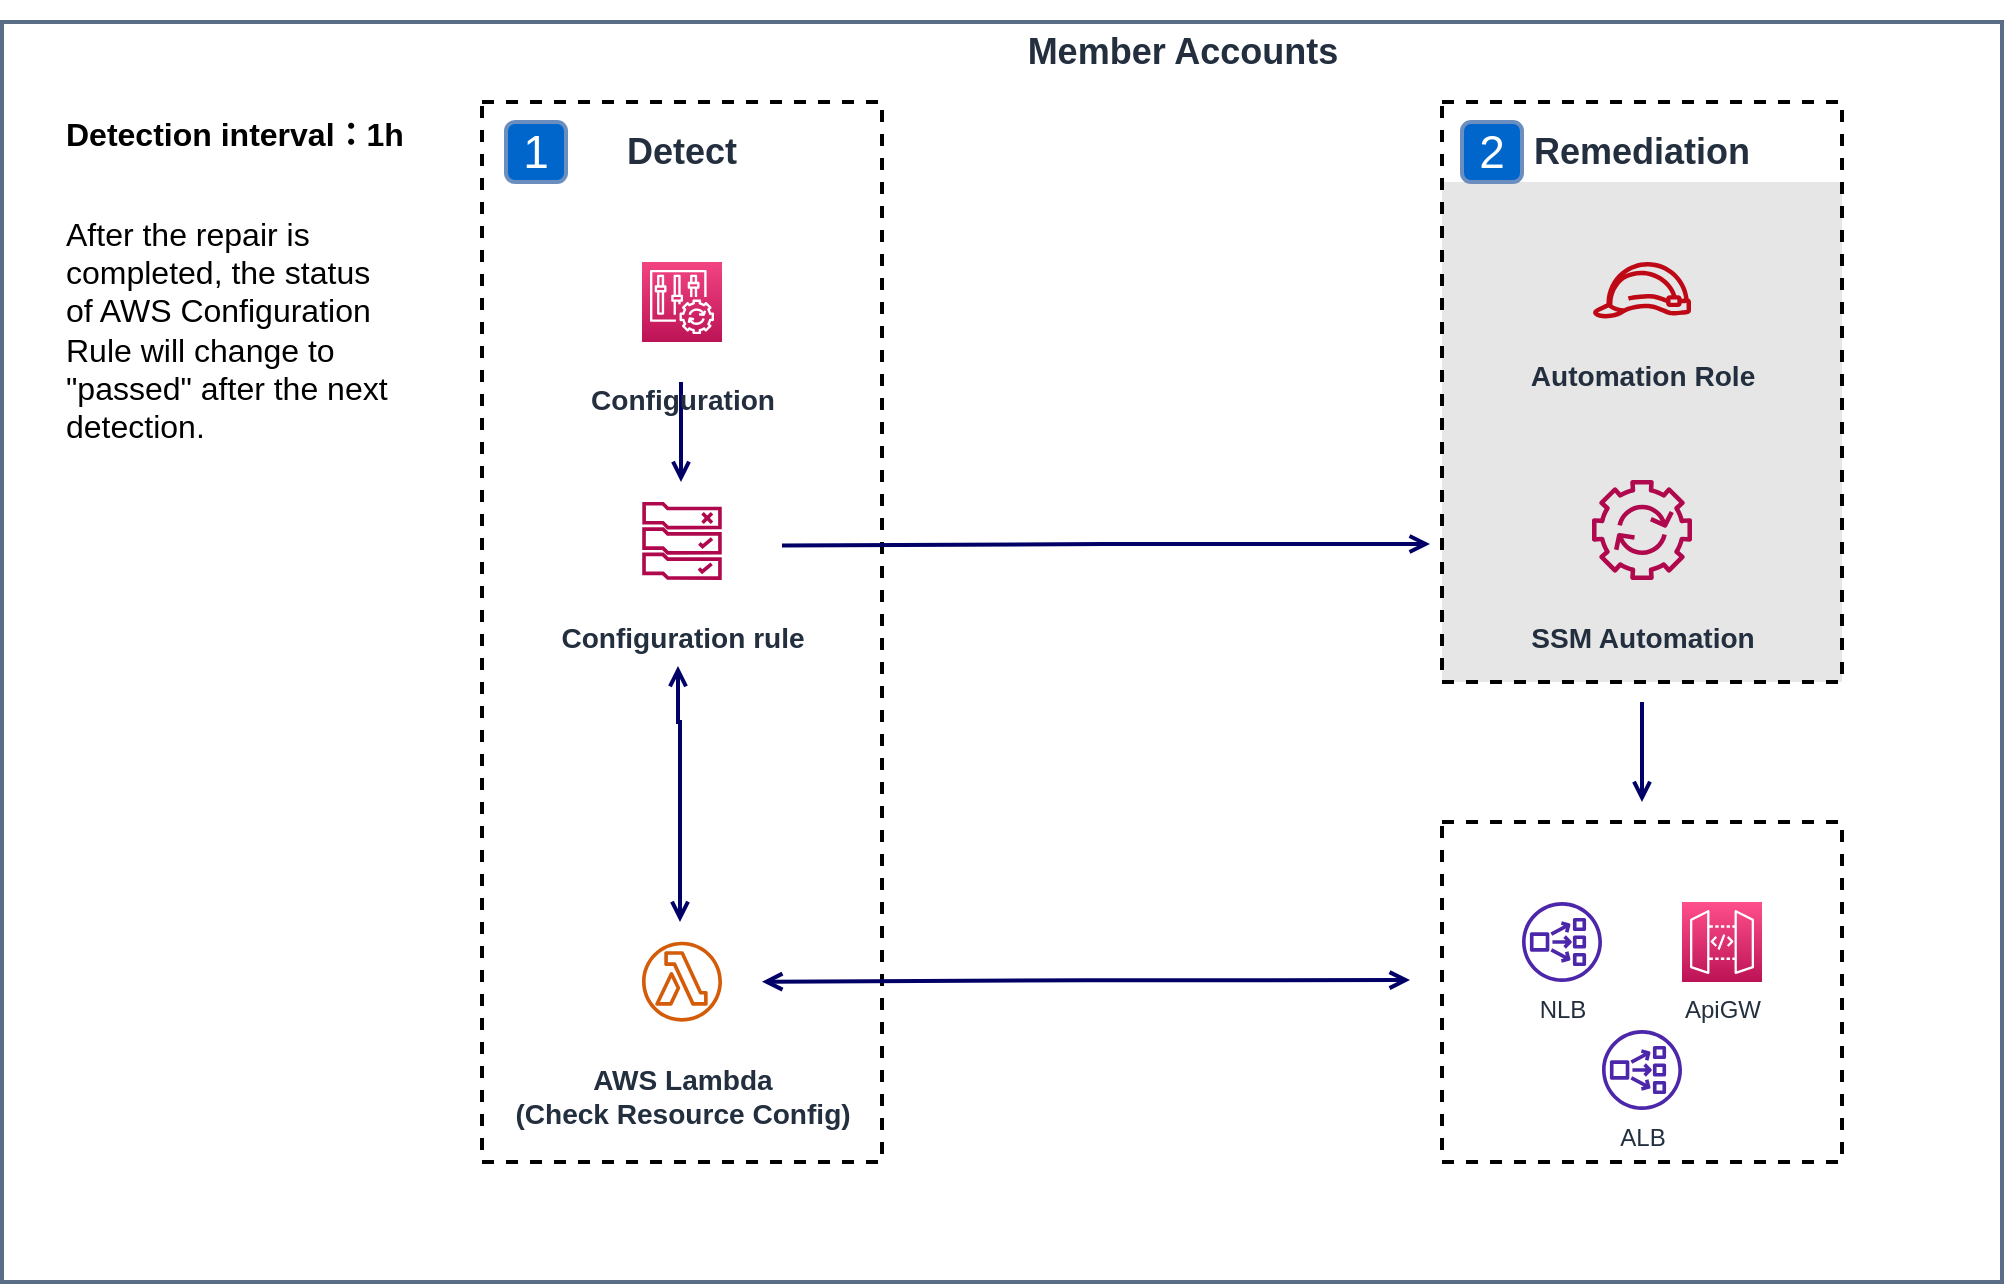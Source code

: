 <mxfile version="16.1.0" type="github">
  <diagram id="wK-yXuyg6ko_bYqxtgu8" name="Page-1">
    <mxGraphModel dx="2380" dy="1072" grid="1" gridSize="10" guides="1" tooltips="1" connect="1" arrows="1" fold="1" page="1" pageScale="1" pageWidth="827" pageHeight="1169" math="0" shadow="0">
      <root>
        <mxCell id="0" />
        <mxCell id="1" parent="0" />
        <mxCell id="b12nW1j8Qad7O9ZehorL-42" value="" style="fillColor=default;strokeColor=#5A6C86;verticalAlign=top;fontStyle=0;fontColor=default;strokeWidth=2;" parent="1" vertex="1">
          <mxGeometry x="-640" y="40" width="1000" height="630" as="geometry" />
        </mxCell>
        <mxCell id="b12nW1j8Qad7O9ZehorL-43" value="" style="rounded=0;whiteSpace=wrap;html=1;dashed=0;sketch=0;pointerEvents=1;fontFamily=Helvetica;fontSize=12;fontColor=#232F3E;fillColor=#E6E6E6;gradientColor=none;strokeColor=none;" parent="1" vertex="1">
          <mxGeometry x="80" y="120" width="200" height="250" as="geometry" />
        </mxCell>
        <mxCell id="b12nW1j8Qad7O9ZehorL-44" value="" style="rounded=0;whiteSpace=wrap;html=1;strokeWidth=2;fillColor=none;dashed=1;" parent="1" vertex="1">
          <mxGeometry x="-400" y="80" width="200" height="530" as="geometry" />
        </mxCell>
        <mxCell id="b12nW1j8Qad7O9ZehorL-45" value="" style="rounded=0;whiteSpace=wrap;html=1;strokeWidth=2;fillColor=none;dashed=1;" parent="1" vertex="1">
          <mxGeometry x="80" y="440" width="200" height="170" as="geometry" />
        </mxCell>
        <mxCell id="b12nW1j8Qad7O9ZehorL-46" value="&lt;font color=&quot;#ffffff&quot; style=&quot;font-size: 23px&quot;&gt;1&lt;/font&gt;" style="rounded=1;whiteSpace=wrap;html=1;strokeWidth=2;fillColor=#0066CC;gradientColor=none;strokeColor=#6c8ebf;aspect=fixed;" parent="1" vertex="1">
          <mxGeometry x="-388" y="90" width="30" height="30" as="geometry" />
        </mxCell>
        <mxCell id="b12nW1j8Qad7O9ZehorL-48" value="" style="rounded=0;whiteSpace=wrap;html=1;strokeWidth=2;fillColor=none;dashed=1;" parent="1" vertex="1">
          <mxGeometry x="80" y="80" width="200" height="290" as="geometry" />
        </mxCell>
        <mxCell id="b12nW1j8Qad7O9ZehorL-53" value="&lt;font color=&quot;#ffffff&quot; style=&quot;font-size: 23px&quot;&gt;2&lt;/font&gt;" style="rounded=1;whiteSpace=wrap;html=1;strokeWidth=2;fillColor=#0066CC;gradientColor=none;strokeColor=#6c8ebf;aspect=fixed;" parent="1" vertex="1">
          <mxGeometry x="90" y="90" width="30" height="30" as="geometry" />
        </mxCell>
        <mxCell id="b12nW1j8Qad7O9ZehorL-54" value="&lt;h2&gt;Detect&lt;/h2&gt;" style="text;html=1;strokeColor=none;fillColor=none;align=center;verticalAlign=middle;whiteSpace=wrap;rounded=0;dashed=0;sketch=0;pointerEvents=1;fontFamily=Helvetica;fontSize=12;fontColor=#232F3E;" parent="1" vertex="1">
          <mxGeometry x="-330" y="90" width="60" height="30" as="geometry" />
        </mxCell>
        <mxCell id="b12nW1j8Qad7O9ZehorL-56" value="&lt;h2&gt;Remediation&lt;/h2&gt;" style="text;html=1;strokeColor=none;fillColor=none;align=center;verticalAlign=middle;whiteSpace=wrap;rounded=0;dashed=0;sketch=0;pointerEvents=1;fontFamily=Helvetica;fontSize=12;fontColor=#232F3E;" parent="1" vertex="1">
          <mxGeometry x="150" y="90" width="60" height="30" as="geometry" />
        </mxCell>
        <mxCell id="b12nW1j8Qad7O9ZehorL-58" value="&lt;h3&gt;AWS Lambda&lt;br&gt;(Check Resource Config)&lt;/h3&gt;&lt;h3&gt;&lt;br&gt;&lt;/h3&gt;&lt;div&gt;&lt;br&gt;&lt;/div&gt;" style="sketch=0;outlineConnect=0;fontColor=#232F3E;gradientColor=none;fillColor=#D45B07;strokeColor=none;dashed=0;verticalLabelPosition=bottom;verticalAlign=top;align=center;html=1;fontSize=12;fontStyle=0;aspect=fixed;pointerEvents=1;shape=mxgraph.aws4.lambda_function;fontFamily=Helvetica;" parent="1" vertex="1">
          <mxGeometry x="-320" y="499.82" width="40" height="40" as="geometry" />
        </mxCell>
        <mxCell id="b12nW1j8Qad7O9ZehorL-62" value="&lt;h3&gt;Automation Role&lt;/h3&gt;" style="sketch=0;outlineConnect=0;fontColor=#232F3E;gradientColor=none;fillColor=#BF0816;strokeColor=none;dashed=0;verticalLabelPosition=bottom;verticalAlign=top;align=center;html=1;fontSize=12;fontStyle=0;aspect=fixed;pointerEvents=1;shape=mxgraph.aws4.role;rounded=0;fontFamily=Helvetica;" parent="1" vertex="1">
          <mxGeometry x="155" y="160.0" width="50" height="28.2" as="geometry" />
        </mxCell>
        <mxCell id="b12nW1j8Qad7O9ZehorL-63" value="&lt;h3&gt;SSM Automation&lt;/h3&gt;" style="sketch=0;outlineConnect=0;fontColor=#232F3E;gradientColor=none;fillColor=#B0084D;strokeColor=none;dashed=0;verticalLabelPosition=bottom;verticalAlign=top;align=center;html=1;fontSize=12;fontStyle=0;aspect=fixed;pointerEvents=1;shape=mxgraph.aws4.automation;rounded=0;fontFamily=Helvetica;" parent="1" vertex="1">
          <mxGeometry x="155" y="268.97" width="50" height="50" as="geometry" />
        </mxCell>
        <mxCell id="b12nW1j8Qad7O9ZehorL-67" value="" style="edgeStyle=orthogonalEdgeStyle;html=1;endArrow=open;elbow=vertical;startArrow=open;startFill=0;strokeColor=#000066;rounded=0;fontFamily=Helvetica;fontSize=12;fontColor=#232F3E;strokeWidth=2;endSize=6;endFill=0;" parent="1" edge="1">
          <mxGeometry width="100" relative="1" as="geometry">
            <mxPoint x="-302" y="362" as="sourcePoint" />
            <mxPoint x="-301" y="490" as="targetPoint" />
            <Array as="points">
              <mxPoint x="-302" y="390" />
              <mxPoint x="-301" y="390" />
            </Array>
          </mxGeometry>
        </mxCell>
        <mxCell id="b12nW1j8Qad7O9ZehorL-68" value="" style="edgeStyle=orthogonalEdgeStyle;html=1;endArrow=none;elbow=vertical;startArrow=open;startFill=0;strokeColor=#000066;rounded=0;fontFamily=Helvetica;fontSize=12;fontColor=#232F3E;strokeWidth=2;endSize=6;" parent="1" edge="1">
          <mxGeometry width="100" relative="1" as="geometry">
            <mxPoint x="-300.5" y="270" as="sourcePoint" />
            <mxPoint x="-300.5" y="220" as="targetPoint" />
          </mxGeometry>
        </mxCell>
        <mxCell id="b12nW1j8Qad7O9ZehorL-69" value="" style="edgeStyle=orthogonalEdgeStyle;html=1;endArrow=none;elbow=vertical;startArrow=open;startFill=0;strokeColor=#000066;rounded=0;fontFamily=Helvetica;fontSize=12;fontColor=#232F3E;strokeWidth=2;endSize=6;" parent="1" edge="1">
          <mxGeometry width="100" relative="1" as="geometry">
            <mxPoint x="74" y="301" as="sourcePoint" />
            <mxPoint x="-250" y="301.79" as="targetPoint" />
            <Array as="points">
              <mxPoint x="-88" y="301" />
              <mxPoint x="-88" y="302" />
            </Array>
          </mxGeometry>
        </mxCell>
        <mxCell id="b12nW1j8Qad7O9ZehorL-76" value="&lt;h2&gt;Member Accounts&lt;/h2&gt;" style="text;html=1;strokeColor=none;fillColor=none;align=center;verticalAlign=middle;whiteSpace=wrap;rounded=0;dashed=0;sketch=0;pointerEvents=1;fontFamily=Helvetica;fontSize=12;fontColor=#232F3E;" parent="1" vertex="1">
          <mxGeometry x="-132.5" y="40" width="165" height="30" as="geometry" />
        </mxCell>
        <mxCell id="b12nW1j8Qad7O9ZehorL-78" value="&lt;h3&gt;Configuration&lt;/h3&gt;" style="sketch=0;points=[[0,0,0],[0.25,0,0],[0.5,0,0],[0.75,0,0],[1,0,0],[0,1,0],[0.25,1,0],[0.5,1,0],[0.75,1,0],[1,1,0],[0,0.25,0],[0,0.5,0],[0,0.75,0],[1,0.25,0],[1,0.5,0],[1,0.75,0]];points=[[0,0,0],[0.25,0,0],[0.5,0,0],[0.75,0,0],[1,0,0],[0,1,0],[0.25,1,0],[0.5,1,0],[0.75,1,0],[1,1,0],[0,0.25,0],[0,0.5,0],[0,0.75,0],[1,0.25,0],[1,0.5,0],[1,0.75,0]];outlineConnect=0;fontColor=#232F3E;gradientColor=#F34482;gradientDirection=north;fillColor=#BC1356;strokeColor=#ffffff;dashed=0;verticalLabelPosition=bottom;verticalAlign=top;align=center;html=1;fontSize=12;fontStyle=0;aspect=fixed;shape=mxgraph.aws4.resourceIcon;resIcon=mxgraph.aws4.config;" parent="1" vertex="1">
          <mxGeometry x="-320" y="160" width="40" height="40" as="geometry" />
        </mxCell>
        <mxCell id="b12nW1j8Qad7O9ZehorL-79" value="&lt;h3&gt;Configuration rule&lt;/h3&gt;" style="sketch=0;outlineConnect=0;fontColor=#232F3E;gradientColor=none;fillColor=#B0084D;strokeColor=none;dashed=0;verticalLabelPosition=bottom;verticalAlign=top;align=center;html=1;fontSize=12;fontStyle=0;aspect=fixed;pointerEvents=1;shape=mxgraph.aws4.rule_2;" parent="1" vertex="1">
          <mxGeometry x="-320" y="280" width="40" height="38.97" as="geometry" />
        </mxCell>
        <mxCell id="b12nW1j8Qad7O9ZehorL-80" value="ApiGW" style="sketch=0;points=[[0,0,0],[0.25,0,0],[0.5,0,0],[0.75,0,0],[1,0,0],[0,1,0],[0.25,1,0],[0.5,1,0],[0.75,1,0],[1,1,0],[0,0.25,0],[0,0.5,0],[0,0.75,0],[1,0.25,0],[1,0.5,0],[1,0.75,0]];outlineConnect=0;fontColor=#232F3E;gradientColor=#FF4F8B;gradientDirection=north;fillColor=#BC1356;strokeColor=#ffffff;dashed=0;verticalLabelPosition=bottom;verticalAlign=top;align=center;html=1;fontSize=12;fontStyle=0;aspect=fixed;shape=mxgraph.aws4.resourceIcon;resIcon=mxgraph.aws4.api_gateway;" parent="1" vertex="1">
          <mxGeometry x="200" y="480" width="40" height="40" as="geometry" />
        </mxCell>
        <mxCell id="b12nW1j8Qad7O9ZehorL-81" value="NLB" style="sketch=0;outlineConnect=0;fontColor=#232F3E;gradientColor=none;fillColor=#4D27AA;strokeColor=none;dashed=0;verticalLabelPosition=bottom;verticalAlign=top;align=center;html=1;fontSize=12;fontStyle=0;aspect=fixed;pointerEvents=1;shape=mxgraph.aws4.network_load_balancer;" parent="1" vertex="1">
          <mxGeometry x="120" y="480" width="40" height="40" as="geometry" />
        </mxCell>
        <mxCell id="b12nW1j8Qad7O9ZehorL-82" value="" style="edgeStyle=orthogonalEdgeStyle;html=1;endArrow=open;elbow=vertical;startArrow=open;startFill=0;strokeColor=#000066;rounded=0;fontFamily=Helvetica;fontSize=12;fontColor=#232F3E;strokeWidth=2;endSize=6;endFill=0;" parent="1" edge="1">
          <mxGeometry width="100" relative="1" as="geometry">
            <mxPoint x="64" y="519.05" as="sourcePoint" />
            <mxPoint x="-260" y="519.84" as="targetPoint" />
            <Array as="points">
              <mxPoint x="-98" y="519.05" />
              <mxPoint x="-98" y="520.05" />
            </Array>
          </mxGeometry>
        </mxCell>
        <mxCell id="b12nW1j8Qad7O9ZehorL-83" value="" style="edgeStyle=orthogonalEdgeStyle;html=1;endArrow=open;elbow=vertical;startArrow=none;startFill=0;strokeColor=#000066;rounded=0;fontFamily=Helvetica;fontSize=12;fontColor=#232F3E;strokeWidth=2;endSize=6;endFill=0;" parent="1" edge="1">
          <mxGeometry width="100" relative="1" as="geometry">
            <mxPoint x="179" y="381" as="sourcePoint" />
            <mxPoint x="180" y="430" as="targetPoint" />
            <Array as="points">
              <mxPoint x="180" y="381" />
            </Array>
          </mxGeometry>
        </mxCell>
        <mxCell id="b12nW1j8Qad7O9ZehorL-84" value="ALB" style="sketch=0;outlineConnect=0;fontColor=#232F3E;gradientColor=none;fillColor=#4D27AA;strokeColor=none;dashed=0;verticalLabelPosition=bottom;verticalAlign=top;align=center;html=1;fontSize=12;fontStyle=0;aspect=fixed;pointerEvents=1;shape=mxgraph.aws4.network_load_balancer;" parent="1" vertex="1">
          <mxGeometry x="160" y="544" width="40" height="40" as="geometry" />
        </mxCell>
        <mxCell id="BbLk0o52IuSlc9WZnGBw-1" value="&lt;b&gt;&lt;font style=&quot;font-size: 16px&quot;&gt;Detection interval：1h&lt;/font&gt;&lt;/b&gt;" style="text;whiteSpace=wrap;html=1;" parent="1" vertex="1">
          <mxGeometry x="-610" y="80" width="180" height="30" as="geometry" />
        </mxCell>
        <mxCell id="BbLk0o52IuSlc9WZnGBw-2" value="After the repair is completed, the status of AWS Configuration Rule will change to &quot;passed&quot; after the next detection." style="text;whiteSpace=wrap;html=1;fontSize=16;" parent="1" vertex="1">
          <mxGeometry x="-610" y="130" width="170" height="150" as="geometry" />
        </mxCell>
      </root>
    </mxGraphModel>
  </diagram>
</mxfile>
